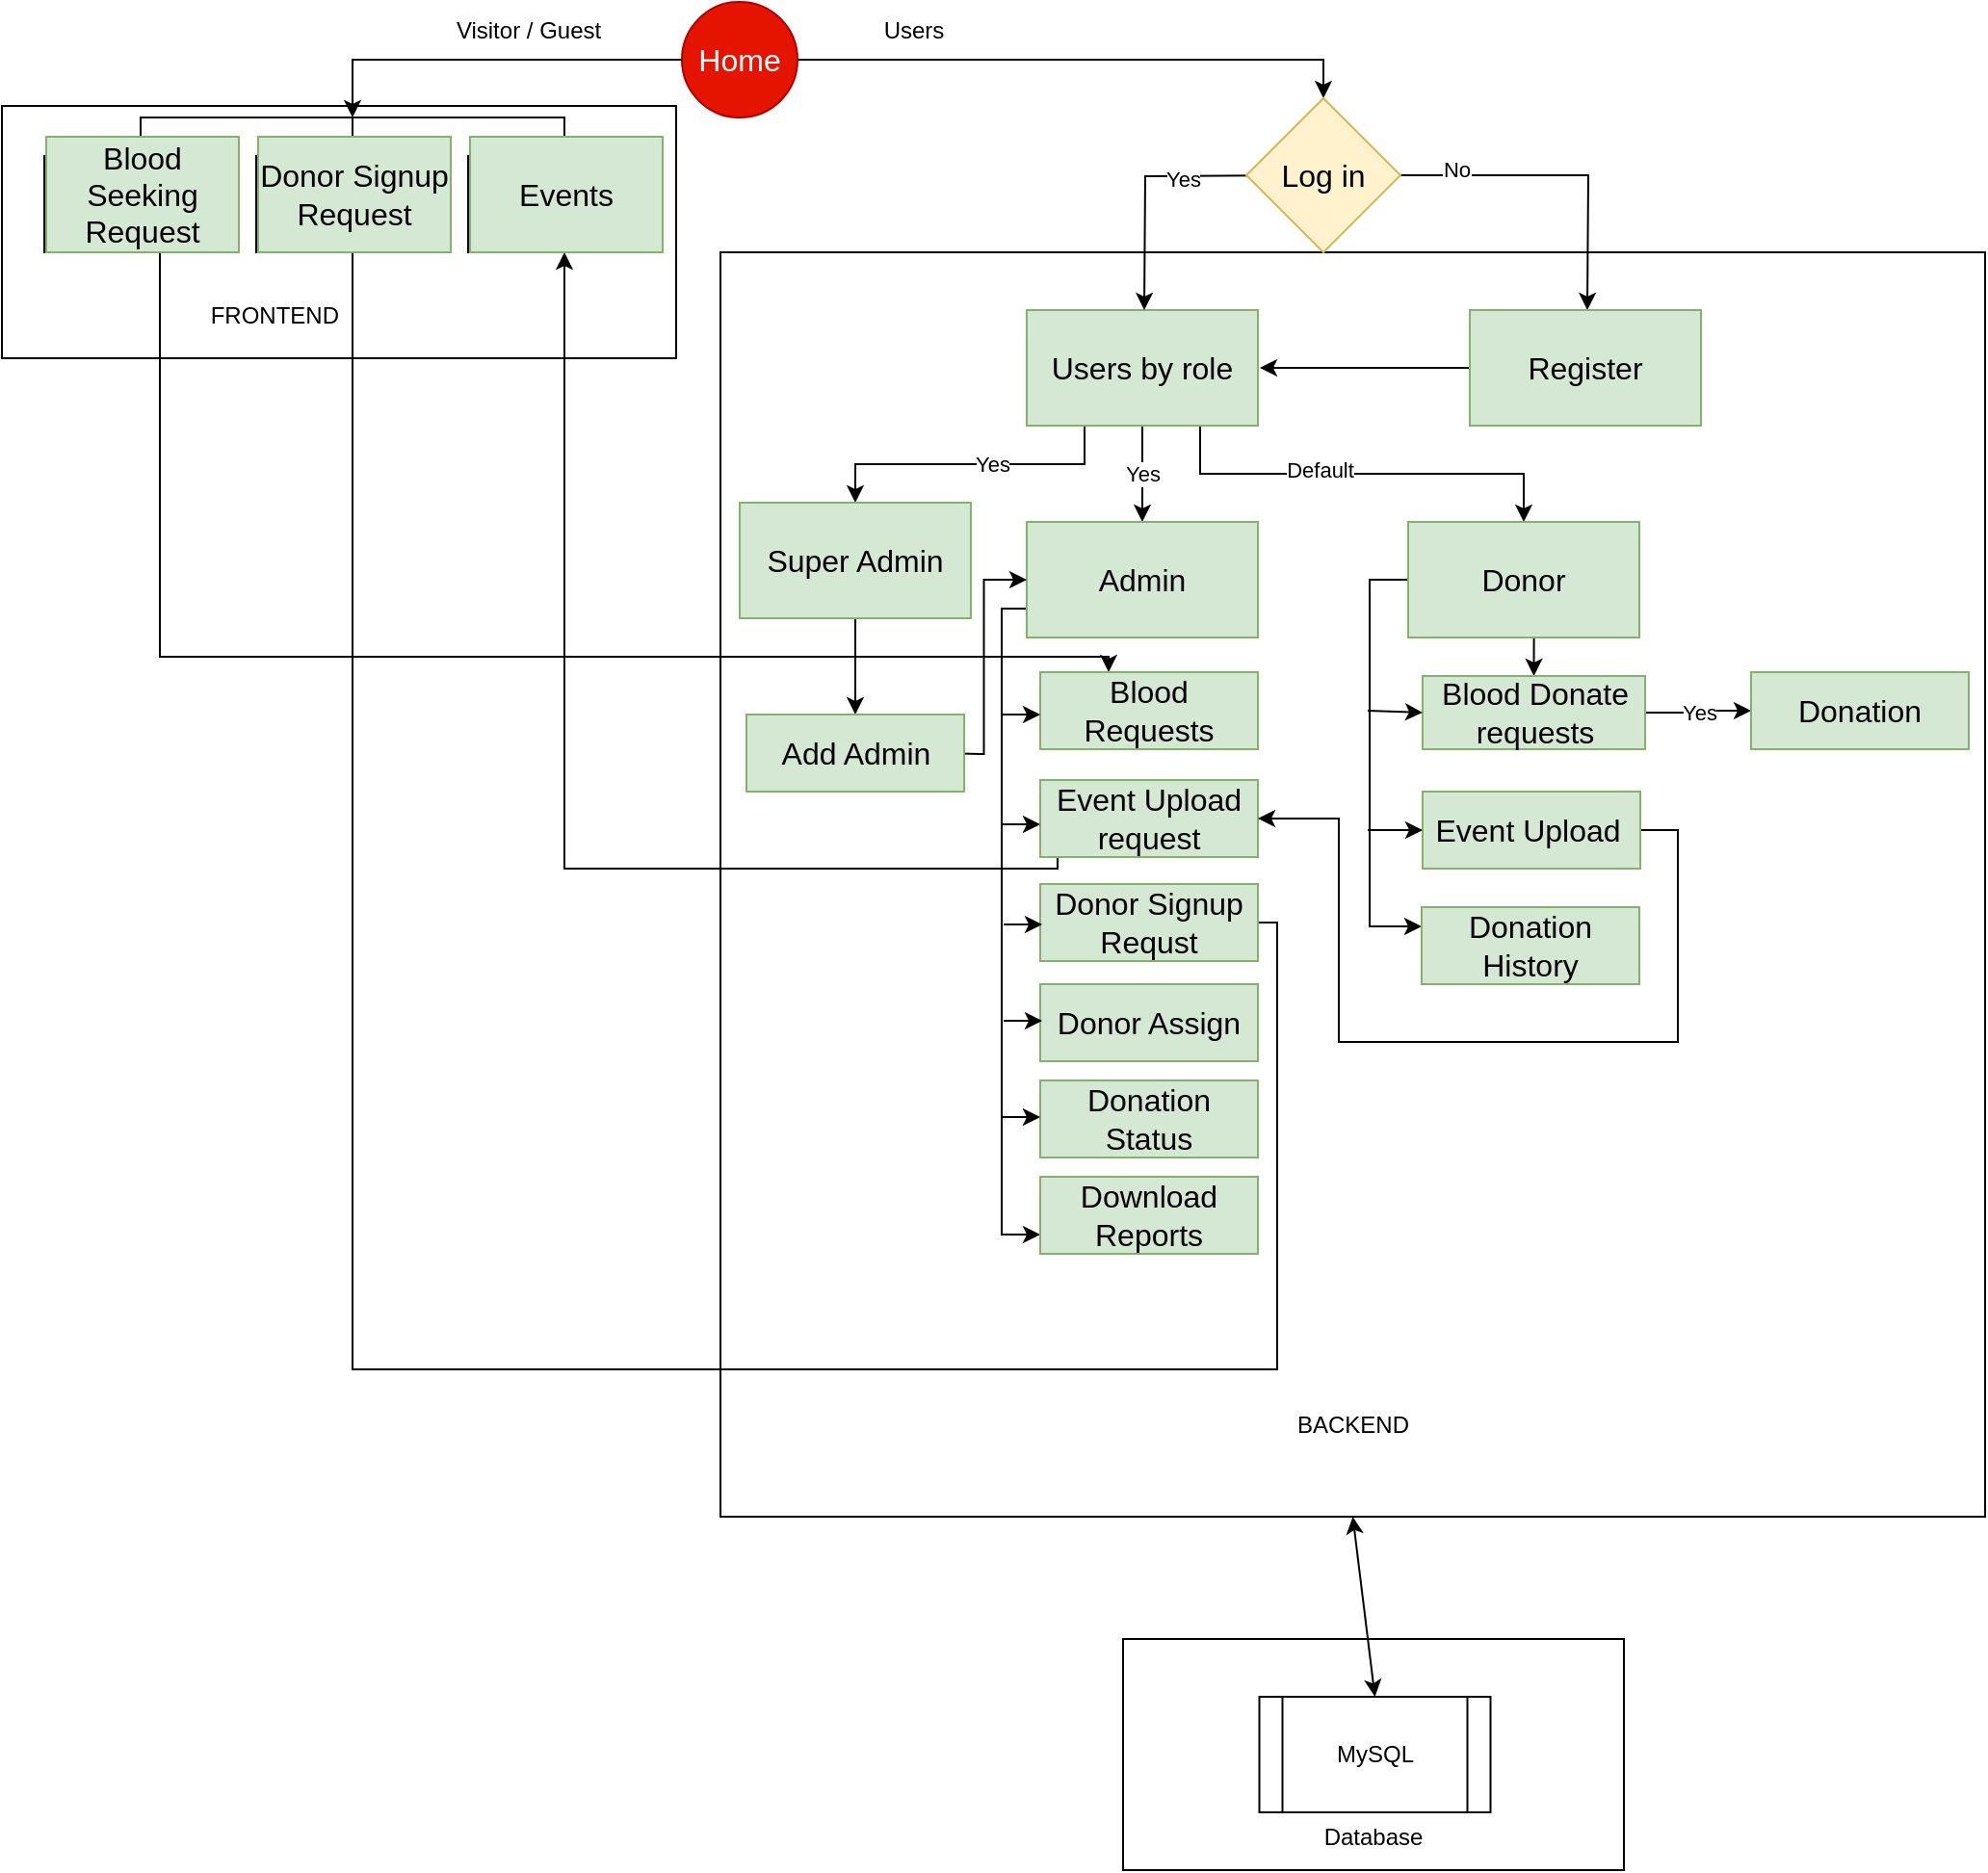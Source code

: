 <mxfile version="20.2.7" type="device"><diagram id="6zSOelKstDPiEl-KdJ1Q" name="Page-1"><mxGraphModel dx="1695" dy="1619" grid="1" gridSize="10" guides="1" tooltips="1" connect="1" arrows="1" fold="1" page="1" pageScale="1" pageWidth="827" pageHeight="1169" math="0" shadow="0"><root><mxCell id="0"/><mxCell id="1" parent="0"/><mxCell id="PB7BB6-nZFPZ0FSbOKBu-62" value="&lt;br&gt;&lt;br&gt;&lt;br&gt;&lt;br&gt;&lt;br&gt;&lt;br&gt;Database" style="rounded=0;whiteSpace=wrap;html=1;" parent="1" vertex="1"><mxGeometry x="559" y="840" width="260" height="120" as="geometry"/></mxCell><mxCell id="PB7BB6-nZFPZ0FSbOKBu-56" value="&lt;br&gt;&lt;br&gt;&lt;br&gt;&lt;br&gt;&lt;br&gt;&lt;br&gt;&lt;br&gt;&lt;br&gt;&lt;br&gt;&lt;br&gt;&lt;br&gt;&lt;br&gt;&lt;br&gt;&lt;br&gt;&lt;br&gt;&lt;br&gt;&lt;br&gt;&lt;br&gt;&lt;br&gt;&lt;br&gt;&lt;br&gt;&lt;br&gt;&lt;br&gt;&lt;br&gt;&lt;br&gt;&lt;br&gt;&lt;br&gt;&lt;br&gt;&lt;br&gt;&lt;br&gt;&lt;br&gt;&lt;br&gt;&lt;br&gt;&lt;br&gt;&lt;br&gt;&lt;br&gt;&lt;br&gt;&lt;br&gt;&lt;br&gt;BACKEND" style="whiteSpace=wrap;html=1;aspect=fixed;" parent="1" vertex="1"><mxGeometry x="350" y="120" width="656.5" height="656.5" as="geometry"/></mxCell><mxCell id="ucM4EhTVtHbKF97iJCRm-4" value="&lt;br&gt;&lt;br&gt;&lt;br&gt;&lt;br&gt;&lt;br&gt;&lt;br&gt;FRONTEND&amp;nbsp; &amp;nbsp; &amp;nbsp; &amp;nbsp; &amp;nbsp; &amp;nbsp; &amp;nbsp; &amp;nbsp; &amp;nbsp; &amp;nbsp;&amp;nbsp;" style="rounded=0;whiteSpace=wrap;html=1;" parent="1" vertex="1"><mxGeometry x="-23" y="44" width="350" height="131" as="geometry"/></mxCell><mxCell id="PB7BB6-nZFPZ0FSbOKBu-15" value="Yes" style="edgeStyle=orthogonalEdgeStyle;rounded=0;orthogonalLoop=1;jettySize=auto;html=1;entryX=0.5;entryY=0;entryDx=0;entryDy=0;" parent="1" source="-9lp_JmzxsqzLu0PfPDs-2" target="PB7BB6-nZFPZ0FSbOKBu-13" edge="1"><mxGeometry relative="1" as="geometry"/></mxCell><mxCell id="PB7BB6-nZFPZ0FSbOKBu-16" style="edgeStyle=orthogonalEdgeStyle;rounded=0;orthogonalLoop=1;jettySize=auto;html=1;exitX=0.75;exitY=1;exitDx=0;exitDy=0;" parent="1" source="-9lp_JmzxsqzLu0PfPDs-2" target="PB7BB6-nZFPZ0FSbOKBu-14" edge="1"><mxGeometry relative="1" as="geometry"/></mxCell><mxCell id="PB7BB6-nZFPZ0FSbOKBu-19" value="Default" style="edgeLabel;html=1;align=center;verticalAlign=middle;resizable=0;points=[];" parent="PB7BB6-nZFPZ0FSbOKBu-16" vertex="1" connectable="0"><mxGeometry x="-0.2" y="2" relative="1" as="geometry"><mxPoint as="offset"/></mxGeometry></mxCell><mxCell id="PB7BB6-nZFPZ0FSbOKBu-17" style="edgeStyle=orthogonalEdgeStyle;rounded=0;orthogonalLoop=1;jettySize=auto;html=1;exitX=0.25;exitY=1;exitDx=0;exitDy=0;entryX=0.5;entryY=0;entryDx=0;entryDy=0;" parent="1" source="-9lp_JmzxsqzLu0PfPDs-2" target="PB7BB6-nZFPZ0FSbOKBu-10" edge="1"><mxGeometry relative="1" as="geometry"/></mxCell><mxCell id="PB7BB6-nZFPZ0FSbOKBu-18" value="Yes" style="edgeLabel;html=1;align=center;verticalAlign=middle;resizable=0;points=[];" parent="PB7BB6-nZFPZ0FSbOKBu-17" vertex="1" connectable="0"><mxGeometry x="-0.136" relative="1" as="geometry"><mxPoint as="offset"/></mxGeometry></mxCell><mxCell id="-9lp_JmzxsqzLu0PfPDs-2" value="Users by role" style="rounded=0;whiteSpace=wrap;html=1;fillColor=#d5e8d4;strokeColor=#82b366;fontSize=16;" parent="1" vertex="1"><mxGeometry x="509" y="150" width="120" height="60" as="geometry"/></mxCell><mxCell id="ucM4EhTVtHbKF97iJCRm-2" style="edgeStyle=orthogonalEdgeStyle;rounded=0;orthogonalLoop=1;jettySize=auto;html=1;exitX=1;exitY=0.5;exitDx=0;exitDy=0;entryX=0.5;entryY=0;entryDx=0;entryDy=0;" parent="1" source="-9lp_JmzxsqzLu0PfPDs-5" target="ucM4EhTVtHbKF97iJCRm-1" edge="1"><mxGeometry relative="1" as="geometry"/></mxCell><mxCell id="-9lp_JmzxsqzLu0PfPDs-5" value="Home" style="ellipse;whiteSpace=wrap;html=1;aspect=fixed;fillColor=#e51400;fontColor=#ffffff;strokeColor=#B20000;fontSize=16;" parent="1" vertex="1"><mxGeometry x="330" y="-10" width="60" height="60" as="geometry"/></mxCell><mxCell id="PB7BB6-nZFPZ0FSbOKBu-51" style="edgeStyle=orthogonalEdgeStyle;rounded=0;orthogonalLoop=1;jettySize=auto;html=1;entryX=0.5;entryY=0;entryDx=0;entryDy=0;" parent="1" source="-9lp_JmzxsqzLu0PfPDs-8" edge="1"><mxGeometry relative="1" as="geometry"><mxPoint x="551.5" y="338" as="targetPoint"/><Array as="points"><mxPoint x="59" y="330"/><mxPoint x="379" y="330"/><mxPoint x="525" y="330"/></Array></mxGeometry></mxCell><mxCell id="-9lp_JmzxsqzLu0PfPDs-7" value="Visitor / Guest" style="text;html=1;align=center;verticalAlign=middle;resizable=0;points=[];autosize=1;strokeColor=none;fillColor=none;" parent="1" vertex="1"><mxGeometry x="200" y="-10" width="100" height="30" as="geometry"/></mxCell><mxCell id="-9lp_JmzxsqzLu0PfPDs-8" value="Blood Seeking Request" style="rounded=0;whiteSpace=wrap;html=1;" parent="1" vertex="1"><mxGeometry x="-1" y="70" width="100" height="50" as="geometry"/></mxCell><mxCell id="PB7BB6-nZFPZ0FSbOKBu-52" style="edgeStyle=orthogonalEdgeStyle;rounded=0;orthogonalLoop=1;jettySize=auto;html=1;entryX=1;entryY=0.5;entryDx=0;entryDy=0;" parent="1" source="-9lp_JmzxsqzLu0PfPDs-10" edge="1"><mxGeometry relative="1" as="geometry"><mxPoint x="608" y="468" as="targetPoint"/><Array as="points"><mxPoint x="159" y="700"/><mxPoint x="639" y="700"/><mxPoint x="639" y="468"/></Array></mxGeometry></mxCell><mxCell id="-9lp_JmzxsqzLu0PfPDs-10" value="Donor Signup&lt;br&gt;Request" style="rounded=0;whiteSpace=wrap;html=1;" parent="1" vertex="1"><mxGeometry x="109" y="70" width="100" height="50" as="geometry"/></mxCell><mxCell id="-9lp_JmzxsqzLu0PfPDs-11" value="Events" style="rounded=0;whiteSpace=wrap;html=1;" parent="1" vertex="1"><mxGeometry x="219" y="70" width="100" height="50" as="geometry"/></mxCell><mxCell id="-9lp_JmzxsqzLu0PfPDs-12" value="" style="endArrow=classic;startArrow=classic;html=1;rounded=0;entryX=0.5;entryY=0;entryDx=0;entryDy=0;exitX=0.5;exitY=0;exitDx=0;exitDy=0;" parent="1" source="-9lp_JmzxsqzLu0PfPDs-8" target="-9lp_JmzxsqzLu0PfPDs-11" edge="1"><mxGeometry width="50" height="50" relative="1" as="geometry"><mxPoint x="60" y="50" as="sourcePoint"/><mxPoint x="230" y="80" as="targetPoint"/><Array as="points"><mxPoint x="49" y="50"/><mxPoint x="180" y="50"/><mxPoint x="269" y="50"/></Array></mxGeometry></mxCell><mxCell id="-9lp_JmzxsqzLu0PfPDs-18" value="" style="endArrow=classic;html=1;rounded=0;exitX=0;exitY=0.5;exitDx=0;exitDy=0;" parent="1" source="-9lp_JmzxsqzLu0PfPDs-5" edge="1"><mxGeometry width="50" height="50" relative="1" as="geometry"><mxPoint x="309.0" y="20" as="sourcePoint"/><mxPoint x="159" y="50" as="targetPoint"/><Array as="points"><mxPoint x="159" y="20"/></Array></mxGeometry></mxCell><mxCell id="-9lp_JmzxsqzLu0PfPDs-19" value="" style="endArrow=classic;html=1;rounded=0;entryX=0.5;entryY=0;entryDx=0;entryDy=0;" parent="1" target="-9lp_JmzxsqzLu0PfPDs-10" edge="1"><mxGeometry width="50" height="50" relative="1" as="geometry"><mxPoint x="159" y="50" as="sourcePoint"/><mxPoint x="310" y="90" as="targetPoint"/></mxGeometry></mxCell><mxCell id="PB7BB6-nZFPZ0FSbOKBu-1" style="edgeStyle=orthogonalEdgeStyle;rounded=0;orthogonalLoop=1;jettySize=auto;html=1;entryX=0.5;entryY=0;entryDx=0;entryDy=0;" parent="1" edge="1"><mxGeometry relative="1" as="geometry"><mxPoint x="650" y="80" as="sourcePoint"/><mxPoint x="570" y="150" as="targetPoint"/></mxGeometry></mxCell><mxCell id="PB7BB6-nZFPZ0FSbOKBu-5" value="Yes" style="edgeLabel;html=1;align=center;verticalAlign=middle;resizable=0;points=[];" parent="PB7BB6-nZFPZ0FSbOKBu-1" vertex="1" connectable="0"><mxGeometry x="-0.187" y="1" relative="1" as="geometry"><mxPoint as="offset"/></mxGeometry></mxCell><mxCell id="PB7BB6-nZFPZ0FSbOKBu-4" style="edgeStyle=orthogonalEdgeStyle;rounded=0;orthogonalLoop=1;jettySize=auto;html=1;exitX=1;exitY=0.5;exitDx=0;exitDy=0;" parent="1" source="ucM4EhTVtHbKF97iJCRm-1" edge="1"><mxGeometry relative="1" as="geometry"><mxPoint x="730" y="80" as="sourcePoint"/><mxPoint x="800" y="150" as="targetPoint"/></mxGeometry></mxCell><mxCell id="PB7BB6-nZFPZ0FSbOKBu-6" value="No" style="edgeLabel;html=1;align=center;verticalAlign=middle;resizable=0;points=[];" parent="PB7BB6-nZFPZ0FSbOKBu-4" vertex="1" connectable="0"><mxGeometry x="-0.657" y="3" relative="1" as="geometry"><mxPoint as="offset"/></mxGeometry></mxCell><mxCell id="ucM4EhTVtHbKF97iJCRm-1" value="Log in" style="rhombus;whiteSpace=wrap;html=1;fillColor=#fff2cc;strokeColor=#d6b656;fontSize=16;" parent="1" vertex="1"><mxGeometry x="623" y="40" width="80" height="80" as="geometry"/></mxCell><mxCell id="ucM4EhTVtHbKF97iJCRm-3" value="Users" style="text;html=1;align=center;verticalAlign=middle;resizable=0;points=[];autosize=1;strokeColor=none;fillColor=none;" parent="1" vertex="1"><mxGeometry x="425" y="-10" width="50" height="30" as="geometry"/></mxCell><mxCell id="PB7BB6-nZFPZ0FSbOKBu-7" style="edgeStyle=orthogonalEdgeStyle;rounded=0;orthogonalLoop=1;jettySize=auto;html=1;entryX=1;entryY=0.5;entryDx=0;entryDy=0;" parent="1" edge="1"><mxGeometry relative="1" as="geometry"><mxPoint x="740" y="180" as="sourcePoint"/><mxPoint x="630" y="180" as="targetPoint"/></mxGeometry></mxCell><mxCell id="PB7BB6-nZFPZ0FSbOKBu-3" value="Register" style="rounded=0;whiteSpace=wrap;html=1;fillColor=#d5e8d4;strokeColor=#82b366;fontSize=16;" parent="1" vertex="1"><mxGeometry x="739" y="150" width="120" height="60" as="geometry"/></mxCell><mxCell id="PB7BB6-nZFPZ0FSbOKBu-41" style="edgeStyle=orthogonalEdgeStyle;rounded=0;orthogonalLoop=1;jettySize=auto;html=1;entryX=0.5;entryY=0;entryDx=0;entryDy=0;" parent="1" source="PB7BB6-nZFPZ0FSbOKBu-10" target="PB7BB6-nZFPZ0FSbOKBu-20" edge="1"><mxGeometry relative="1" as="geometry"/></mxCell><mxCell id="PB7BB6-nZFPZ0FSbOKBu-10" value="Super Admin" style="rounded=0;whiteSpace=wrap;html=1;fillColor=#d5e8d4;strokeColor=#82b366;fontSize=16;" parent="1" vertex="1"><mxGeometry x="360" y="250" width="120" height="60" as="geometry"/></mxCell><mxCell id="PB7BB6-nZFPZ0FSbOKBu-43" style="edgeStyle=orthogonalEdgeStyle;rounded=0;orthogonalLoop=1;jettySize=auto;html=1;exitX=0;exitY=0.75;exitDx=0;exitDy=0;entryX=0;entryY=0.75;entryDx=0;entryDy=0;" parent="1" source="PB7BB6-nZFPZ0FSbOKBu-13" target="PB7BB6-nZFPZ0FSbOKBu-28" edge="1"><mxGeometry relative="1" as="geometry"><Array as="points"><mxPoint x="496" y="305"/><mxPoint x="496" y="630"/></Array></mxGeometry></mxCell><mxCell id="PB7BB6-nZFPZ0FSbOKBu-13" value="Admin" style="rounded=0;whiteSpace=wrap;html=1;fillColor=#d5e8d4;strokeColor=#82b366;fontSize=16;" parent="1" vertex="1"><mxGeometry x="509" y="260" width="120" height="60" as="geometry"/></mxCell><mxCell id="PB7BB6-nZFPZ0FSbOKBu-36" style="edgeStyle=orthogonalEdgeStyle;rounded=0;orthogonalLoop=1;jettySize=auto;html=1;exitX=0.5;exitY=1;exitDx=0;exitDy=0;entryX=0.5;entryY=0;entryDx=0;entryDy=0;" parent="1" source="PB7BB6-nZFPZ0FSbOKBu-14" target="PB7BB6-nZFPZ0FSbOKBu-26" edge="1"><mxGeometry relative="1" as="geometry"/></mxCell><mxCell id="PB7BB6-nZFPZ0FSbOKBu-37" style="edgeStyle=orthogonalEdgeStyle;rounded=0;orthogonalLoop=1;jettySize=auto;html=1;entryX=0;entryY=0.25;entryDx=0;entryDy=0;exitX=0;exitY=0.5;exitDx=0;exitDy=0;" parent="1" source="PB7BB6-nZFPZ0FSbOKBu-14" target="PB7BB6-nZFPZ0FSbOKBu-32" edge="1"><mxGeometry relative="1" as="geometry"/></mxCell><mxCell id="PB7BB6-nZFPZ0FSbOKBu-14" value="Donor" style="rounded=0;whiteSpace=wrap;html=1;fillColor=#d5e8d4;strokeColor=#82b366;fontSize=16;" parent="1" vertex="1"><mxGeometry x="707" y="260" width="120" height="60" as="geometry"/></mxCell><mxCell id="PB7BB6-nZFPZ0FSbOKBu-42" style="edgeStyle=orthogonalEdgeStyle;rounded=0;orthogonalLoop=1;jettySize=auto;html=1;entryX=0;entryY=0.5;entryDx=0;entryDy=0;" parent="1" target="PB7BB6-nZFPZ0FSbOKBu-13" edge="1"><mxGeometry relative="1" as="geometry"><mxPoint x="463.5" y="380" as="sourcePoint"/></mxGeometry></mxCell><mxCell id="PB7BB6-nZFPZ0FSbOKBu-20" value="Add Admin" style="rounded=0;whiteSpace=wrap;html=1;fillColor=#d5e8d4;strokeColor=#82b366;fontSize=16;" parent="1" vertex="1"><mxGeometry x="363.5" y="360" width="113" height="40" as="geometry"/></mxCell><mxCell id="PB7BB6-nZFPZ0FSbOKBu-21" value="Blood Requests" style="rounded=0;whiteSpace=wrap;html=1;fillColor=#d5e8d4;strokeColor=#82b366;fontSize=16;" parent="1" vertex="1"><mxGeometry x="516" y="338" width="113" height="40" as="geometry"/></mxCell><mxCell id="PB7BB6-nZFPZ0FSbOKBu-54" style="edgeStyle=orthogonalEdgeStyle;rounded=0;orthogonalLoop=1;jettySize=auto;html=1;exitX=0.5;exitY=0;exitDx=0;exitDy=0;entryX=0.5;entryY=1;entryDx=0;entryDy=0;" parent="1" target="-9lp_JmzxsqzLu0PfPDs-11" edge="1"><mxGeometry relative="1" as="geometry"><mxPoint x="551.5" y="394" as="sourcePoint"/><Array as="points"><mxPoint x="525" y="440"/><mxPoint x="269" y="440"/></Array></mxGeometry></mxCell><mxCell id="PB7BB6-nZFPZ0FSbOKBu-22" value="Event Upload request" style="rounded=0;whiteSpace=wrap;html=1;fillColor=#d5e8d4;strokeColor=#82b366;fontSize=16;" parent="1" vertex="1"><mxGeometry x="516" y="394" width="113" height="40" as="geometry"/></mxCell><mxCell id="PB7BB6-nZFPZ0FSbOKBu-23" value="Donor Signup Requst" style="rounded=0;whiteSpace=wrap;html=1;fillColor=#d5e8d4;strokeColor=#82b366;fontSize=16;" parent="1" vertex="1"><mxGeometry x="516" y="448" width="113" height="40" as="geometry"/></mxCell><mxCell id="PB7BB6-nZFPZ0FSbOKBu-34" value="Yes" style="edgeStyle=orthogonalEdgeStyle;rounded=0;orthogonalLoop=1;jettySize=auto;html=1;exitX=1;exitY=0.5;exitDx=0;exitDy=0;entryX=0;entryY=0.5;entryDx=0;entryDy=0;" parent="1" source="PB7BB6-nZFPZ0FSbOKBu-26" target="PB7BB6-nZFPZ0FSbOKBu-33" edge="1"><mxGeometry relative="1" as="geometry"/></mxCell><mxCell id="PB7BB6-nZFPZ0FSbOKBu-26" value="Blood Donate requests" style="rounded=0;whiteSpace=wrap;html=1;fillColor=#d5e8d4;strokeColor=#82b366;fontSize=16;" parent="1" vertex="1"><mxGeometry x="714.5" y="340" width="115.5" height="38" as="geometry"/></mxCell><mxCell id="PB7BB6-nZFPZ0FSbOKBu-35" style="edgeStyle=orthogonalEdgeStyle;rounded=0;orthogonalLoop=1;jettySize=auto;html=1;entryX=1;entryY=0.5;entryDx=0;entryDy=0;exitX=1;exitY=0.5;exitDx=0;exitDy=0;" parent="1" source="PB7BB6-nZFPZ0FSbOKBu-27" target="PB7BB6-nZFPZ0FSbOKBu-22" edge="1"><mxGeometry relative="1" as="geometry"><Array as="points"><mxPoint x="847" y="420"/><mxPoint x="847" y="530"/><mxPoint x="671" y="530"/><mxPoint x="671" y="414"/></Array></mxGeometry></mxCell><mxCell id="PB7BB6-nZFPZ0FSbOKBu-27" value="Event Upload&amp;nbsp;" style="rounded=0;whiteSpace=wrap;html=1;fillColor=#d5e8d4;strokeColor=#82b366;fontSize=16;" parent="1" vertex="1"><mxGeometry x="714.5" y="400" width="113" height="40" as="geometry"/></mxCell><mxCell id="PB7BB6-nZFPZ0FSbOKBu-28" value="Download&lt;br style=&quot;font-size: 16px;&quot;&gt;Reports" style="rounded=0;whiteSpace=wrap;html=1;fillColor=#d5e8d4;strokeColor=#82b366;fontSize=16;" parent="1" vertex="1"><mxGeometry x="516" y="600" width="113" height="40" as="geometry"/></mxCell><mxCell id="PB7BB6-nZFPZ0FSbOKBu-30" value="Donor Assign" style="rounded=0;whiteSpace=wrap;html=1;fillColor=#d5e8d4;strokeColor=#82b366;fontSize=16;" parent="1" vertex="1"><mxGeometry x="516" y="500" width="113" height="40" as="geometry"/></mxCell><mxCell id="PB7BB6-nZFPZ0FSbOKBu-31" value="Donation Status" style="rounded=0;whiteSpace=wrap;html=1;fillColor=#d5e8d4;strokeColor=#82b366;fontSize=16;" parent="1" vertex="1"><mxGeometry x="516" y="550" width="113" height="40" as="geometry"/></mxCell><mxCell id="PB7BB6-nZFPZ0FSbOKBu-32" value="Donation History" style="rounded=0;whiteSpace=wrap;html=1;fillColor=#d5e8d4;strokeColor=#82b366;fontSize=16;" parent="1" vertex="1"><mxGeometry x="714" y="460" width="113" height="40" as="geometry"/></mxCell><mxCell id="PB7BB6-nZFPZ0FSbOKBu-33" value="Donation" style="rounded=0;whiteSpace=wrap;html=1;fillColor=#d5e8d4;strokeColor=#82b366;fontSize=16;" parent="1" vertex="1"><mxGeometry x="885" y="338" width="113" height="40" as="geometry"/></mxCell><mxCell id="PB7BB6-nZFPZ0FSbOKBu-38" value="" style="endArrow=classic;html=1;rounded=0;entryX=0;entryY=0.5;entryDx=0;entryDy=0;" parent="1" target="PB7BB6-nZFPZ0FSbOKBu-26" edge="1"><mxGeometry width="50" height="50" relative="1" as="geometry"><mxPoint x="686" y="358" as="sourcePoint"/><mxPoint x="636" y="450" as="targetPoint"/></mxGeometry></mxCell><mxCell id="PB7BB6-nZFPZ0FSbOKBu-39" value="" style="endArrow=classic;html=1;rounded=0;entryX=0;entryY=0.5;entryDx=0;entryDy=0;" parent="1" target="PB7BB6-nZFPZ0FSbOKBu-27" edge="1"><mxGeometry width="50" height="50" relative="1" as="geometry"><mxPoint x="686" y="420" as="sourcePoint"/><mxPoint x="723.5" y="368" as="targetPoint"/></mxGeometry></mxCell><mxCell id="PB7BB6-nZFPZ0FSbOKBu-45" value="" style="endArrow=classic;html=1;rounded=0;" parent="1" edge="1"><mxGeometry width="50" height="50" relative="1" as="geometry"><mxPoint x="496" y="360" as="sourcePoint"/><mxPoint x="516" y="360" as="targetPoint"/></mxGeometry></mxCell><mxCell id="PB7BB6-nZFPZ0FSbOKBu-47" value="" style="endArrow=classic;html=1;rounded=0;" parent="1" edge="1"><mxGeometry width="50" height="50" relative="1" as="geometry"><mxPoint x="496" y="417" as="sourcePoint"/><mxPoint x="516" y="417" as="targetPoint"/></mxGeometry></mxCell><mxCell id="PB7BB6-nZFPZ0FSbOKBu-48" value="" style="endArrow=classic;html=1;rounded=0;" parent="1" edge="1"><mxGeometry width="50" height="50" relative="1" as="geometry"><mxPoint x="497" y="469" as="sourcePoint"/><mxPoint x="517" y="469" as="targetPoint"/></mxGeometry></mxCell><mxCell id="PB7BB6-nZFPZ0FSbOKBu-49" value="" style="endArrow=classic;html=1;rounded=0;" parent="1" edge="1"><mxGeometry width="50" height="50" relative="1" as="geometry"><mxPoint x="497" y="519" as="sourcePoint"/><mxPoint x="517" y="519" as="targetPoint"/></mxGeometry></mxCell><mxCell id="PB7BB6-nZFPZ0FSbOKBu-50" value="" style="endArrow=classic;html=1;rounded=0;" parent="1" edge="1"><mxGeometry width="50" height="50" relative="1" as="geometry"><mxPoint x="496" y="569" as="sourcePoint"/><mxPoint x="516" y="569" as="targetPoint"/></mxGeometry></mxCell><mxCell id="PB7BB6-nZFPZ0FSbOKBu-60" value="MySQL" style="shape=process;whiteSpace=wrap;html=1;backgroundOutline=1;" parent="1" vertex="1"><mxGeometry x="629.75" y="870" width="120" height="60" as="geometry"/></mxCell><mxCell id="PB7BB6-nZFPZ0FSbOKBu-61" value="" style="endArrow=classic;startArrow=classic;html=1;rounded=0;exitX=0.5;exitY=0;exitDx=0;exitDy=0;entryX=0.5;entryY=1;entryDx=0;entryDy=0;" parent="1" source="PB7BB6-nZFPZ0FSbOKBu-60" target="PB7BB6-nZFPZ0FSbOKBu-56" edge="1"><mxGeometry width="50" height="50" relative="1" as="geometry"><mxPoint x="390" y="840" as="sourcePoint"/><mxPoint x="440" y="790" as="targetPoint"/></mxGeometry></mxCell><mxCell id="PB7BB6-nZFPZ0FSbOKBu-63" value="Blood Seeking Request" style="rounded=0;whiteSpace=wrap;html=1;fillColor=#d5e8d4;strokeColor=#82b366;" parent="1" vertex="1"><mxGeometry y="70" width="100" height="50" as="geometry"/></mxCell><mxCell id="PB7BB6-nZFPZ0FSbOKBu-64" value="Donor Signup&lt;br style=&quot;font-size: 16px;&quot;&gt;Request" style="rounded=0;whiteSpace=wrap;html=1;fillColor=#d5e8d4;strokeColor=#82b366;fontSize=16;" parent="1" vertex="1"><mxGeometry x="110" y="60" width="100" height="60" as="geometry"/></mxCell><mxCell id="PB7BB6-nZFPZ0FSbOKBu-65" value="Events" style="rounded=0;whiteSpace=wrap;html=1;fillColor=#d5e8d4;strokeColor=#82b366;fontSize=16;" parent="1" vertex="1"><mxGeometry x="220" y="60" width="100" height="60" as="geometry"/></mxCell><mxCell id="Rwv9_bKiUB-cPDHIYL2I-1" value="Blood Seeking Request" style="rounded=0;whiteSpace=wrap;html=1;fillColor=#d5e8d4;strokeColor=#82b366;fontSize=16;" vertex="1" parent="1"><mxGeometry y="60" width="100" height="60" as="geometry"/></mxCell></root></mxGraphModel></diagram></mxfile>